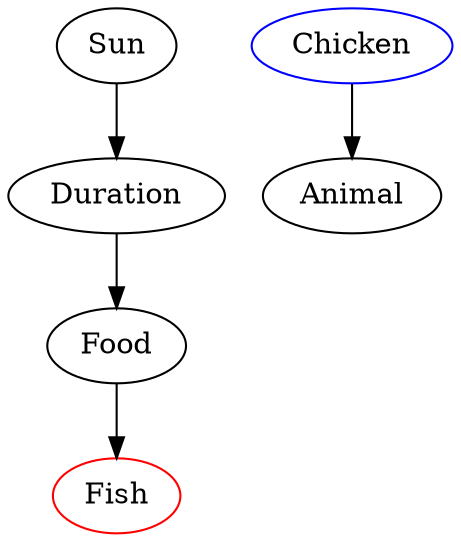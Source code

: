 digraph G {
    "Fish" [color="red"]
    "Chicken" -> "Animal"
    "Food" -> "Fish"
    "Chicken"  [color="blue"]
    "Sun" -> "Duration"
    "Duration" -> "Food"
}
